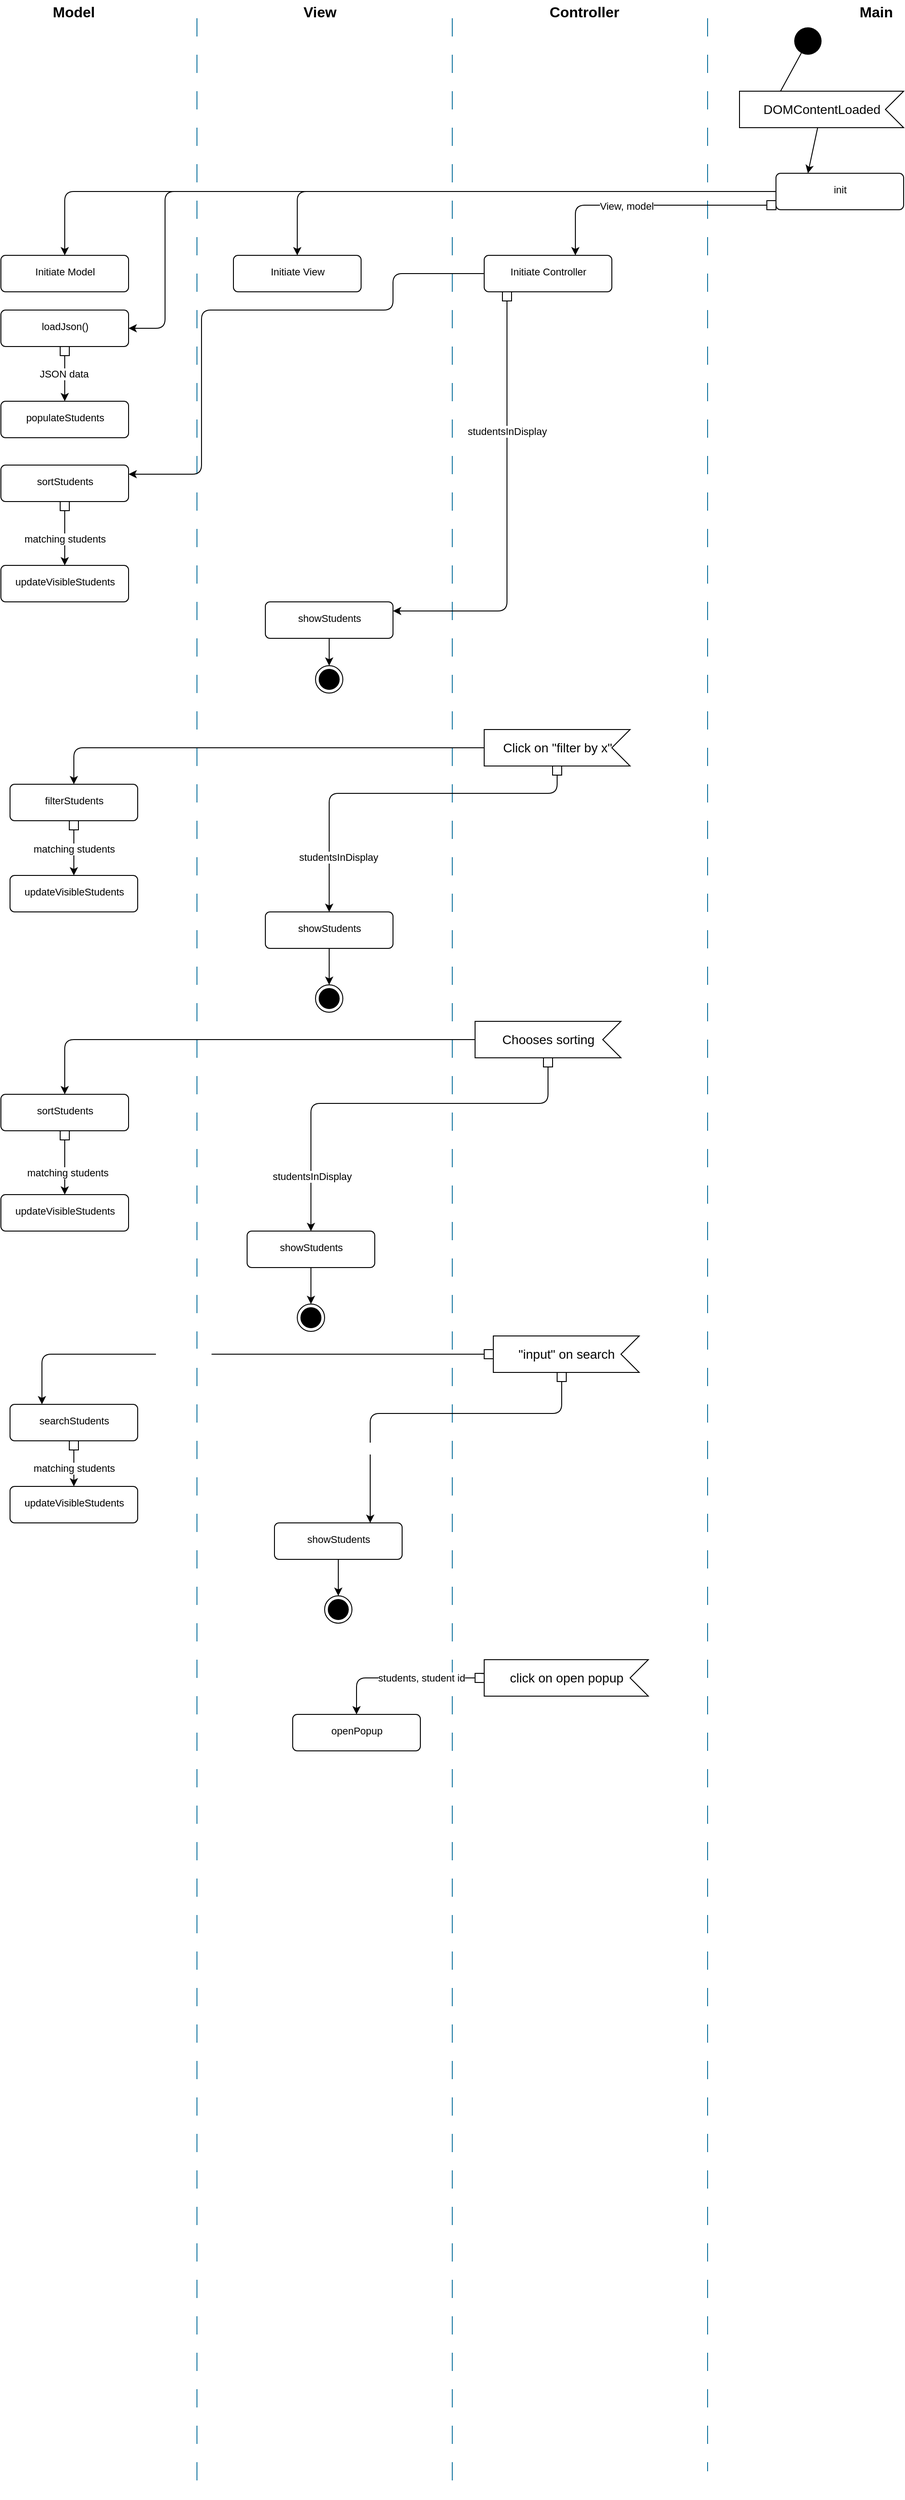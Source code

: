 <mxfile>
    <diagram id="uiXwka0j9Snq28UgmEb9" name="Page-1">
        <mxGraphModel dx="670" dy="430" grid="1" gridSize="10" guides="1" tooltips="1" connect="1" arrows="1" fold="1" page="1" pageScale="1" pageWidth="850" pageHeight="1100" background="none" math="0" shadow="0">
            <root>
                <mxCell id="0"/>
                <mxCell id="1" parent="0"/>
                <mxCell id="16" style="edgeStyle=none;html=1;entryX=0.25;entryY=0;entryDx=0;entryDy=0;fontSize=16;startArrow=none;" parent="1" source="52" target="14" edge="1">
                    <mxGeometry relative="1" as="geometry"/>
                </mxCell>
                <mxCell id="3" value="" style="ellipse;fillColor=#000000;strokeColor=none;" parent="1" vertex="1">
                    <mxGeometry x="900" y="50" width="30" height="30" as="geometry"/>
                </mxCell>
                <mxCell id="5" value="" style="line;strokeWidth=1;direction=south;html=1;dashed=1;dashPattern=20 20;fillColor=#b1ddf0;strokeColor=#10739e;" parent="1" vertex="1">
                    <mxGeometry x="240" y="40" width="10" height="2710" as="geometry"/>
                </mxCell>
                <mxCell id="6" value="Model" style="text;align=center;fontSize=16;fontStyle=1;spacing=-1;" parent="1" vertex="1">
                    <mxGeometry x="80" y="20" width="60" height="20" as="geometry"/>
                </mxCell>
                <mxCell id="7" value="View" style="text;align=center;fontSize=16;fontStyle=1;spacing=-1;" parent="1" vertex="1">
                    <mxGeometry x="350" y="20" width="60" height="20" as="geometry"/>
                </mxCell>
                <mxCell id="8" value="" style="line;strokeWidth=1;direction=south;html=1;dashed=1;dashPattern=20 20;fillColor=#b1ddf0;strokeColor=#10739e;" parent="1" vertex="1">
                    <mxGeometry x="520" y="40" width="10" height="2720" as="geometry"/>
                </mxCell>
                <mxCell id="9" value="Controller" style="text;align=center;fontSize=16;fontStyle=1;spacing=-1;" parent="1" vertex="1">
                    <mxGeometry x="640" y="20" width="60" height="20" as="geometry"/>
                </mxCell>
                <mxCell id="11" value="" style="line;strokeWidth=1;direction=south;html=1;dashed=1;dashPattern=20 20;fillColor=#b1ddf0;strokeColor=#10739e;" parent="1" vertex="1">
                    <mxGeometry x="800" y="40" width="10" height="2690" as="geometry"/>
                </mxCell>
                <mxCell id="12" value="Main" style="text;align=center;fontSize=16;fontStyle=1;spacing=-1;" parent="1" vertex="1">
                    <mxGeometry x="960" y="20" width="60" height="20" as="geometry"/>
                </mxCell>
                <mxCell id="22" style="edgeStyle=none;html=1;entryX=0.5;entryY=0;entryDx=0;entryDy=0;fontSize=16;" parent="1" source="14" target="20" edge="1">
                    <mxGeometry relative="1" as="geometry">
                        <Array as="points">
                            <mxPoint x="100" y="230"/>
                        </Array>
                    </mxGeometry>
                </mxCell>
                <mxCell id="14" value="&lt;font style=&quot;font-size: 11px&quot;&gt;init&lt;/font&gt;" style="html=1;align=center;verticalAlign=top;rounded=1;absoluteArcSize=1;arcSize=10;dashed=0;fontSize=16;" parent="1" vertex="1">
                    <mxGeometry x="880" y="210" width="140" height="40" as="geometry"/>
                </mxCell>
                <mxCell id="20" value="&lt;font style=&quot;font-size: 11px&quot;&gt;Initiate Model&lt;/font&gt;" style="html=1;align=center;verticalAlign=top;rounded=1;absoluteArcSize=1;arcSize=10;dashed=0;fontSize=16;" parent="1" vertex="1">
                    <mxGeometry x="30" y="300" width="140" height="40" as="geometry"/>
                </mxCell>
                <mxCell id="23" value="&lt;font style=&quot;font-size: 11px&quot;&gt;loadJson()&lt;/font&gt;" style="html=1;align=center;verticalAlign=top;rounded=1;absoluteArcSize=1;arcSize=10;dashed=0;fontSize=16;" parent="1" vertex="1">
                    <mxGeometry x="30" y="360" width="140" height="40" as="geometry"/>
                </mxCell>
                <mxCell id="25" style="edgeStyle=none;html=1;entryX=1;entryY=0.5;entryDx=0;entryDy=0;fontSize=16;" parent="1" source="14" target="23" edge="1">
                    <mxGeometry relative="1" as="geometry">
                        <mxPoint x="880" y="230.0" as="sourcePoint"/>
                        <mxPoint x="100" y="300" as="targetPoint"/>
                        <Array as="points">
                            <mxPoint x="210" y="230"/>
                            <mxPoint x="210" y="380"/>
                        </Array>
                    </mxGeometry>
                </mxCell>
                <mxCell id="26" value="&lt;font style=&quot;font-size: 11px&quot;&gt;Initiate View&lt;/font&gt;" style="html=1;align=center;verticalAlign=top;rounded=1;absoluteArcSize=1;arcSize=10;dashed=0;fontSize=16;" parent="1" vertex="1">
                    <mxGeometry x="285" y="300" width="140" height="40" as="geometry"/>
                </mxCell>
                <mxCell id="58" style="edgeStyle=none;html=1;entryX=1;entryY=0.25;entryDx=0;entryDy=0;fontSize=11;fontColor=#050505;exitX=0;exitY=0.5;exitDx=0;exitDy=0;" parent="1" source="27" target="57" edge="1">
                    <mxGeometry relative="1" as="geometry">
                        <Array as="points">
                            <mxPoint x="460" y="320"/>
                            <mxPoint x="460" y="360"/>
                            <mxPoint x="250" y="360"/>
                            <mxPoint x="250" y="540"/>
                        </Array>
                    </mxGeometry>
                </mxCell>
                <mxCell id="27" value="&lt;font style=&quot;font-size: 11px&quot;&gt;Initiate Controller&lt;/font&gt;" style="html=1;align=center;verticalAlign=top;rounded=1;absoluteArcSize=1;arcSize=10;dashed=0;fontSize=16;" parent="1" vertex="1">
                    <mxGeometry x="560" y="300" width="140" height="40" as="geometry"/>
                </mxCell>
                <mxCell id="29" style="edgeStyle=none;html=1;entryX=0.5;entryY=0;entryDx=0;entryDy=0;fontSize=16;" parent="1" source="14" target="26" edge="1">
                    <mxGeometry relative="1" as="geometry">
                        <mxPoint x="880" y="230.0" as="sourcePoint"/>
                        <mxPoint x="100" y="300" as="targetPoint"/>
                        <Array as="points">
                            <mxPoint x="355" y="230"/>
                        </Array>
                    </mxGeometry>
                </mxCell>
                <mxCell id="32" value="&lt;font style=&quot;font-size: 11px&quot;&gt;populateStudents&lt;/font&gt;" style="html=1;align=center;verticalAlign=top;rounded=1;absoluteArcSize=1;arcSize=10;dashed=0;fontSize=16;" parent="1" vertex="1">
                    <mxGeometry x="30" y="460" width="140" height="40" as="geometry"/>
                </mxCell>
                <mxCell id="37" value="" style="edgeStyle=none;html=1;fontSize=11;entryX=0.5;entryY=0;entryDx=0;entryDy=0;" parent="1" source="34" edge="1" target="32">
                    <mxGeometry relative="1" as="geometry">
                        <mxPoint x="45" y="460" as="targetPoint"/>
                    </mxGeometry>
                </mxCell>
                <mxCell id="38" value="JSON data" style="edgeLabel;html=1;align=center;verticalAlign=middle;resizable=0;points=[];fontSize=11;" parent="37" vertex="1" connectable="0">
                    <mxGeometry x="-0.222" y="-1" relative="1" as="geometry">
                        <mxPoint as="offset"/>
                    </mxGeometry>
                </mxCell>
                <mxCell id="34" value="" style="fillColor=#ffffff;strokeColor=#000000;fontSize=11;" parent="1" vertex="1">
                    <mxGeometry x="95" y="400" width="10" height="10" as="geometry"/>
                </mxCell>
                <mxCell id="39" style="edgeStyle=none;html=1;fontSize=16;exitX=0;exitY=0.5;exitDx=0;exitDy=0;" parent="1" source="40" edge="1">
                    <mxGeometry relative="1" as="geometry">
                        <mxPoint x="880" y="240" as="sourcePoint"/>
                        <mxPoint x="660" y="300" as="targetPoint"/>
                        <Array as="points">
                            <mxPoint x="660" y="245"/>
                        </Array>
                    </mxGeometry>
                </mxCell>
                <mxCell id="41" value="View, model" style="edgeLabel;html=1;align=center;verticalAlign=middle;resizable=0;points=[];fontSize=11;" parent="39" vertex="1" connectable="0">
                    <mxGeometry x="0.162" y="1" relative="1" as="geometry">
                        <mxPoint as="offset"/>
                    </mxGeometry>
                </mxCell>
                <mxCell id="40" value="" style="fillColor=#ffffff;strokeColor=#000000;fontSize=11;" parent="1" vertex="1">
                    <mxGeometry x="870" y="240" width="10" height="10" as="geometry"/>
                </mxCell>
                <mxCell id="241" style="edgeStyle=none;html=1;entryX=0.5;entryY=0;entryDx=0;entryDy=0;" edge="1" parent="1" source="42" target="170">
                    <mxGeometry relative="1" as="geometry"/>
                </mxCell>
                <mxCell id="42" value="&lt;font style=&quot;font-size: 11px&quot;&gt;showStudents&lt;/font&gt;" style="html=1;align=center;verticalAlign=top;rounded=1;absoluteArcSize=1;arcSize=10;dashed=0;fontSize=16;" parent="1" vertex="1">
                    <mxGeometry x="320" y="680" width="140" height="40" as="geometry"/>
                </mxCell>
                <mxCell id="45" style="edgeStyle=none;html=1;entryX=1;entryY=0.25;entryDx=0;entryDy=0;fontSize=11;exitX=0.5;exitY=1;exitDx=0;exitDy=0;" parent="1" source="46" target="42" edge="1">
                    <mxGeometry relative="1" as="geometry">
                        <mxPoint x="695" y="375" as="sourcePoint"/>
                        <mxPoint x="560" y="435" as="targetPoint"/>
                        <Array as="points">
                            <mxPoint x="585" y="690"/>
                        </Array>
                    </mxGeometry>
                </mxCell>
                <mxCell id="49" value="studentsInDisplay" style="edgeLabel;html=1;align=left;verticalAlign=middle;resizable=0;points=[];fontSize=11;rotation=0;" parent="45" vertex="1" connectable="0">
                    <mxGeometry x="-0.516" relative="1" as="geometry">
                        <mxPoint x="-45" y="30" as="offset"/>
                    </mxGeometry>
                </mxCell>
                <mxCell id="46" value="" style="fillColor=#ffffff;strokeColor=#000000;fontSize=11;" parent="1" vertex="1">
                    <mxGeometry x="580" y="340" width="10" height="10" as="geometry"/>
                </mxCell>
                <mxCell id="65" style="edgeStyle=none;html=1;entryX=0.5;entryY=0;entryDx=0;entryDy=0;fontSize=11;fontColor=#FFFFFF;exitX=1;exitY=0.5;exitDx=0;exitDy=0;exitPerimeter=0;" parent="1" source="51" target="206" edge="1">
                    <mxGeometry relative="1" as="geometry">
                        <mxPoint x="630" y="825" as="targetPoint"/>
                        <Array as="points">
                            <mxPoint x="110" y="840"/>
                        </Array>
                    </mxGeometry>
                </mxCell>
                <mxCell id="210" style="edgeStyle=none;html=1;entryX=0.5;entryY=0;entryDx=0;entryDy=0;exitX=0.5;exitY=1;exitDx=0;exitDy=0;" edge="1" parent="1" source="211" target="207">
                    <mxGeometry relative="1" as="geometry">
                        <Array as="points">
                            <mxPoint x="640" y="890"/>
                            <mxPoint x="390" y="890"/>
                        </Array>
                    </mxGeometry>
                </mxCell>
                <mxCell id="213" value="studentsInDisplay" style="edgeLabel;html=1;align=center;verticalAlign=middle;resizable=0;points=[];" vertex="1" connectable="0" parent="210">
                    <mxGeometry x="-0.189" relative="1" as="geometry">
                        <mxPoint x="-98" y="70" as="offset"/>
                    </mxGeometry>
                </mxCell>
                <mxCell id="51" value="Click on &quot;filter by x&quot;" style="html=1;shape=mxgraph.infographic.ribbonSimple;notch1=20;notch2=0;align=center;verticalAlign=middle;fontSize=14;fontStyle=0;flipH=1;fillColor=#FFFFFF;fontColor=#050505;" parent="1" vertex="1">
                    <mxGeometry x="560" y="820" width="160" height="40" as="geometry"/>
                </mxCell>
                <mxCell id="52" value="DOMContentLoaded" style="html=1;shape=mxgraph.infographic.ribbonSimple;notch1=20;notch2=0;align=center;verticalAlign=middle;fontSize=14;fontStyle=0;flipH=1;fillColor=#FFFFFF;fontColor=#050505;" parent="1" vertex="1">
                    <mxGeometry x="840" y="120" width="180" height="40" as="geometry"/>
                </mxCell>
                <mxCell id="53" value="" style="edgeStyle=none;html=1;entryX=0.25;entryY=0;entryDx=0;entryDy=0;fontSize=16;endArrow=none;" parent="1" source="3" target="52" edge="1">
                    <mxGeometry relative="1" as="geometry">
                        <mxPoint x="915" y="80" as="sourcePoint"/>
                        <mxPoint x="915" y="210" as="targetPoint"/>
                    </mxGeometry>
                </mxCell>
                <mxCell id="57" value="&lt;font style=&quot;font-size: 11px&quot;&gt;sortStudents&lt;/font&gt;" style="html=1;align=center;verticalAlign=top;rounded=1;absoluteArcSize=1;arcSize=10;dashed=0;fontSize=16;" parent="1" vertex="1">
                    <mxGeometry x="30" y="530" width="140" height="40" as="geometry"/>
                </mxCell>
                <mxCell id="202" style="edgeStyle=none;html=1;entryX=0.5;entryY=0;entryDx=0;entryDy=0;" edge="1" parent="1" source="83" target="88">
                    <mxGeometry relative="1" as="geometry">
                        <Array as="points">
                            <mxPoint x="100" y="1160"/>
                        </Array>
                    </mxGeometry>
                </mxCell>
                <mxCell id="203" style="edgeStyle=none;html=1;entryX=0.5;entryY=0;entryDx=0;entryDy=0;exitX=0.5;exitY=1;exitDx=0;exitDy=0;" edge="1" parent="1" source="204" target="89">
                    <mxGeometry relative="1" as="geometry">
                        <Array as="points">
                            <mxPoint x="630" y="1230"/>
                            <mxPoint x="370" y="1230"/>
                        </Array>
                    </mxGeometry>
                </mxCell>
                <mxCell id="205" value="studentsInDisplay" style="edgeLabel;html=1;align=center;verticalAlign=middle;resizable=0;points=[];" vertex="1" connectable="0" parent="203">
                    <mxGeometry x="0.02" y="1" relative="1" as="geometry">
                        <mxPoint x="-75" y="79" as="offset"/>
                    </mxGeometry>
                </mxCell>
                <mxCell id="83" value="Chooses sorting" style="html=1;shape=mxgraph.infographic.ribbonSimple;notch1=20;notch2=0;align=center;verticalAlign=middle;fontSize=14;fontStyle=0;flipH=1;fillColor=#FFFFFF;fontColor=#050505;" parent="1" vertex="1">
                    <mxGeometry x="550" y="1140" width="160" height="40" as="geometry"/>
                </mxCell>
                <mxCell id="88" value="&lt;font style=&quot;font-size: 11px&quot;&gt;sortStudents&lt;/font&gt;" style="html=1;align=center;verticalAlign=top;rounded=1;absoluteArcSize=1;arcSize=10;dashed=0;fontSize=16;" parent="1" vertex="1">
                    <mxGeometry x="30" y="1220" width="140" height="40" as="geometry"/>
                </mxCell>
                <mxCell id="242" style="edgeStyle=none;html=1;entryX=0.5;entryY=0;entryDx=0;entryDy=0;" edge="1" parent="1" source="89" target="172">
                    <mxGeometry relative="1" as="geometry"/>
                </mxCell>
                <mxCell id="89" value="&lt;span style=&quot;font-size: 11px&quot;&gt;showStudents&lt;/span&gt;" style="html=1;align=center;verticalAlign=top;rounded=1;absoluteArcSize=1;arcSize=10;dashed=0;fontSize=16;" parent="1" vertex="1">
                    <mxGeometry x="300" y="1370" width="140" height="40" as="geometry"/>
                </mxCell>
                <mxCell id="139" value="&quot;input&quot; on search" style="html=1;shape=mxgraph.infographic.ribbonSimple;notch1=20;notch2=0;align=center;verticalAlign=middle;fontSize=14;fontStyle=0;flipH=1;fillColor=#FFFFFF;fontColor=#050505;" parent="1" vertex="1">
                    <mxGeometry x="570" y="1485" width="160" height="40" as="geometry"/>
                </mxCell>
                <mxCell id="214" style="edgeStyle=none;html=1;entryX=0.5;entryY=0;entryDx=0;entryDy=0;startArrow=none;" edge="1" parent="1" source="163" target="162">
                    <mxGeometry relative="1" as="geometry"/>
                </mxCell>
                <mxCell id="220" value="matching students" style="edgeLabel;html=1;align=center;verticalAlign=middle;resizable=0;points=[];" vertex="1" connectable="0" parent="214">
                    <mxGeometry x="0.18" y="3" relative="1" as="geometry">
                        <mxPoint x="-3" y="-4" as="offset"/>
                    </mxGeometry>
                </mxCell>
                <mxCell id="149" value="&lt;font style=&quot;font-size: 11px&quot;&gt;searchStudents&lt;/font&gt;" style="html=1;align=center;verticalAlign=top;rounded=1;absoluteArcSize=1;arcSize=10;dashed=0;fontSize=16;" parent="1" vertex="1">
                    <mxGeometry x="40" y="1560" width="140" height="40" as="geometry"/>
                </mxCell>
                <mxCell id="246" style="edgeStyle=none;html=1;entryX=0.5;entryY=0;entryDx=0;entryDy=0;" edge="1" parent="1" source="153" target="245">
                    <mxGeometry relative="1" as="geometry"/>
                </mxCell>
                <mxCell id="153" value="&lt;font style=&quot;font-size: 11px&quot;&gt;showStudents&lt;/font&gt;" style="html=1;align=center;verticalAlign=top;rounded=1;absoluteArcSize=1;arcSize=10;dashed=0;fontSize=16;" parent="1" vertex="1">
                    <mxGeometry x="330" y="1690" width="140" height="40" as="geometry"/>
                </mxCell>
                <mxCell id="154" style="edgeStyle=none;html=1;entryX=0.75;entryY=0;entryDx=0;entryDy=0;fontSize=11;fontColor=#FFFFFF;" parent="1" source="156" target="153" edge="1">
                    <mxGeometry relative="1" as="geometry">
                        <Array as="points">
                            <mxPoint x="645" y="1570"/>
                            <mxPoint x="435" y="1570"/>
                        </Array>
                    </mxGeometry>
                </mxCell>
                <mxCell id="155" value="students in display&lt;br&gt;" style="edgeLabel;html=1;align=left;verticalAlign=middle;resizable=0;points=[];fontSize=11;fontColor=#FFFFFF;" parent="154" vertex="1" connectable="0">
                    <mxGeometry x="0.547" y="-2" relative="1" as="geometry">
                        <mxPoint x="-43" as="offset"/>
                    </mxGeometry>
                </mxCell>
                <mxCell id="156" value="" style="fillColor=#ffffff;strokeColor=#000000;fontSize=11;" parent="1" vertex="1">
                    <mxGeometry x="640" y="1525" width="10" height="10" as="geometry"/>
                </mxCell>
                <mxCell id="159" style="edgeStyle=none;html=1;entryX=0.25;entryY=0;entryDx=0;entryDy=0;fontSize=11;fontColor=#FFFFFF;" parent="1" source="161" target="149" edge="1">
                    <mxGeometry relative="1" as="geometry">
                        <Array as="points">
                            <mxPoint x="260" y="1505"/>
                            <mxPoint x="75" y="1505"/>
                        </Array>
                    </mxGeometry>
                </mxCell>
                <mxCell id="160" value="Search input" style="edgeLabel;html=1;align=center;verticalAlign=middle;resizable=0;points=[];fontSize=11;fontColor=#FFFFFF;" parent="159" vertex="1" connectable="0">
                    <mxGeometry x="0.771" y="2" relative="1" as="geometry">
                        <mxPoint x="148" y="-2" as="offset"/>
                    </mxGeometry>
                </mxCell>
                <mxCell id="161" value="" style="fillColor=#ffffff;strokeColor=#000000;fontSize=11;" parent="1" vertex="1">
                    <mxGeometry x="560" y="1500" width="10" height="10" as="geometry"/>
                </mxCell>
                <mxCell id="162" value="&lt;font style=&quot;font-size: 11px&quot;&gt;updateVisibleStudents&lt;/font&gt;" style="html=1;align=center;verticalAlign=top;rounded=1;absoluteArcSize=1;arcSize=10;dashed=0;fontSize=16;" parent="1" vertex="1">
                    <mxGeometry x="40" y="1650" width="140" height="40" as="geometry"/>
                </mxCell>
                <mxCell id="172" value="" style="ellipse;html=1;shape=endState;fillColor=#000000;strokeColor=#000000;fontSize=11;fontColor=#FFFFFF;" parent="1" vertex="1">
                    <mxGeometry x="355" y="1450" width="30" height="30" as="geometry"/>
                </mxCell>
                <mxCell id="176" style="edgeStyle=none;html=1;entryX=0.5;entryY=0;entryDx=0;entryDy=0;fontSize=11;fontColor=#FFFFFF;startArrow=none;" parent="1" source="249" target="181" edge="1">
                    <mxGeometry relative="1" as="geometry">
                        <Array as="points">
                            <mxPoint x="420" y="1860"/>
                        </Array>
                    </mxGeometry>
                </mxCell>
                <mxCell id="181" value="&lt;font style=&quot;font-size: 11px&quot;&gt;openPopup&lt;/font&gt;" style="html=1;align=center;verticalAlign=top;rounded=1;absoluteArcSize=1;arcSize=10;dashed=0;fontSize=16;" parent="1" vertex="1">
                    <mxGeometry x="350" y="1900" width="140" height="40" as="geometry"/>
                </mxCell>
                <mxCell id="201" value="click on open popup" style="html=1;shape=mxgraph.infographic.ribbonSimple;notch1=20;notch2=0;align=center;verticalAlign=middle;fontSize=14;fontStyle=0;flipH=1;fillColor=#FFFFFF;fontColor=#050505;" parent="1" vertex="1">
                    <mxGeometry x="560" y="1840" width="180" height="40" as="geometry"/>
                </mxCell>
                <mxCell id="204" value="" style="fillColor=#ffffff;strokeColor=#000000;fontSize=11;" vertex="1" parent="1">
                    <mxGeometry x="625" y="1180" width="10" height="10" as="geometry"/>
                </mxCell>
                <mxCell id="206" value="&lt;font style=&quot;font-size: 11px&quot;&gt;filterStudents&lt;/font&gt;" style="html=1;align=center;verticalAlign=top;rounded=1;absoluteArcSize=1;arcSize=10;dashed=0;fontSize=16;" vertex="1" parent="1">
                    <mxGeometry x="40" y="880" width="140" height="40" as="geometry"/>
                </mxCell>
                <mxCell id="209" style="edgeStyle=none;html=1;entryX=0.5;entryY=0;entryDx=0;entryDy=0;" edge="1" parent="1" source="207" target="208">
                    <mxGeometry relative="1" as="geometry"/>
                </mxCell>
                <mxCell id="207" value="&lt;span style=&quot;font-size: 11px&quot;&gt;showStudents&lt;/span&gt;" style="html=1;align=center;verticalAlign=top;rounded=1;absoluteArcSize=1;arcSize=10;dashed=0;fontSize=16;" vertex="1" parent="1">
                    <mxGeometry x="320" y="1020" width="140" height="40" as="geometry"/>
                </mxCell>
                <mxCell id="208" value="" style="ellipse;html=1;shape=endState;fillColor=#000000;strokeColor=#000000;fontSize=11;fontColor=#FFFFFF;" vertex="1" parent="1">
                    <mxGeometry x="375" y="1100" width="30" height="30" as="geometry"/>
                </mxCell>
                <mxCell id="211" value="" style="fillColor=#ffffff;strokeColor=#000000;fontSize=11;" vertex="1" parent="1">
                    <mxGeometry x="635" y="860" width="10" height="10" as="geometry"/>
                </mxCell>
                <mxCell id="163" value="" style="fillColor=#ffffff;strokeColor=#000000;fontSize=11;" parent="1" vertex="1">
                    <mxGeometry x="105" y="1600" width="10" height="10" as="geometry"/>
                </mxCell>
                <mxCell id="219" value="" style="edgeStyle=none;html=1;entryX=0.5;entryY=0;entryDx=0;entryDy=0;endArrow=none;" edge="1" parent="1" source="149" target="163">
                    <mxGeometry relative="1" as="geometry">
                        <mxPoint x="110" y="1650" as="sourcePoint"/>
                        <mxPoint x="110" y="1770" as="targetPoint"/>
                    </mxGeometry>
                </mxCell>
                <mxCell id="222" value="" style="fillColor=#ffffff;strokeColor=#000000;fontSize=11;" vertex="1" parent="1">
                    <mxGeometry x="95" y="1260" width="10" height="10" as="geometry"/>
                </mxCell>
                <mxCell id="223" style="edgeStyle=none;html=1;entryX=0.5;entryY=0;entryDx=0;entryDy=0;startArrow=none;" edge="1" source="222" target="225" parent="1">
                    <mxGeometry relative="1" as="geometry"/>
                </mxCell>
                <mxCell id="224" value="matching students" style="edgeLabel;html=1;align=center;verticalAlign=middle;resizable=0;points=[];" vertex="1" connectable="0" parent="223">
                    <mxGeometry x="0.18" y="3" relative="1" as="geometry">
                        <mxPoint as="offset"/>
                    </mxGeometry>
                </mxCell>
                <mxCell id="225" value="&lt;font style=&quot;font-size: 11px&quot;&gt;updateVisibleStudents&lt;/font&gt;" style="html=1;align=center;verticalAlign=top;rounded=1;absoluteArcSize=1;arcSize=10;dashed=0;fontSize=16;" vertex="1" parent="1">
                    <mxGeometry x="30" y="1330" width="140" height="40" as="geometry"/>
                </mxCell>
                <mxCell id="228" value="" style="fillColor=#ffffff;strokeColor=#000000;fontSize=11;" vertex="1" parent="1">
                    <mxGeometry x="105" y="920" width="10" height="10" as="geometry"/>
                </mxCell>
                <mxCell id="229" style="edgeStyle=none;html=1;entryX=0.5;entryY=0;entryDx=0;entryDy=0;startArrow=none;" edge="1" source="228" target="231" parent="1">
                    <mxGeometry relative="1" as="geometry"/>
                </mxCell>
                <mxCell id="230" value="matching students" style="edgeLabel;html=1;align=center;verticalAlign=middle;resizable=0;points=[];" vertex="1" connectable="0" parent="229">
                    <mxGeometry x="0.18" y="3" relative="1" as="geometry">
                        <mxPoint x="-3" y="-9" as="offset"/>
                    </mxGeometry>
                </mxCell>
                <mxCell id="231" value="&lt;font style=&quot;font-size: 11px&quot;&gt;updateVisibleStudents&lt;/font&gt;" style="html=1;align=center;verticalAlign=top;rounded=1;absoluteArcSize=1;arcSize=10;dashed=0;fontSize=16;" vertex="1" parent="1">
                    <mxGeometry x="40" y="980" width="140" height="40" as="geometry"/>
                </mxCell>
                <mxCell id="236" value="&lt;font style=&quot;font-size: 11px&quot;&gt;updateVisibleStudents&lt;/font&gt;" style="html=1;align=center;verticalAlign=top;rounded=1;absoluteArcSize=1;arcSize=10;dashed=0;fontSize=16;" vertex="1" parent="1">
                    <mxGeometry x="30" y="640" width="140" height="40" as="geometry"/>
                </mxCell>
                <mxCell id="237" style="edgeStyle=none;html=1;entryX=0.5;entryY=0;entryDx=0;entryDy=0;startArrow=none;" edge="1" source="239" target="236" parent="1">
                    <mxGeometry relative="1" as="geometry"/>
                </mxCell>
                <mxCell id="238" value="matching students" style="edgeLabel;html=1;align=center;verticalAlign=middle;resizable=0;points=[];" vertex="1" connectable="0" parent="237">
                    <mxGeometry x="0.18" y="3" relative="1" as="geometry">
                        <mxPoint x="-3" y="-5" as="offset"/>
                    </mxGeometry>
                </mxCell>
                <mxCell id="239" value="" style="fillColor=#ffffff;strokeColor=#000000;fontSize=11;" vertex="1" parent="1">
                    <mxGeometry x="95" y="570" width="10" height="10" as="geometry"/>
                </mxCell>
                <mxCell id="170" value="" style="ellipse;html=1;shape=endState;fillColor=#000000;strokeColor=#000000;fontSize=11;fontColor=#FFFFFF;" parent="1" vertex="1">
                    <mxGeometry x="375" y="750" width="30" height="30" as="geometry"/>
                </mxCell>
                <mxCell id="245" value="" style="ellipse;html=1;shape=endState;fillColor=#000000;strokeColor=#000000;fontSize=11;fontColor=#FFFFFF;" vertex="1" parent="1">
                    <mxGeometry x="385" y="1770" width="30" height="30" as="geometry"/>
                </mxCell>
                <mxCell id="249" value="" style="fillColor=#ffffff;strokeColor=#000000;fontSize=11;" vertex="1" parent="1">
                    <mxGeometry x="550" y="1855" width="10" height="10" as="geometry"/>
                </mxCell>
                <mxCell id="250" value="" style="edgeStyle=none;html=1;entryX=0.5;entryY=0;entryDx=0;entryDy=0;fontSize=11;fontColor=#FFFFFF;endArrow=none;" edge="1" parent="1" source="201" target="249">
                    <mxGeometry relative="1" as="geometry">
                        <mxPoint x="560" y="1860" as="sourcePoint"/>
                        <mxPoint x="420" y="1900" as="targetPoint"/>
                        <Array as="points"/>
                    </mxGeometry>
                </mxCell>
                <mxCell id="251" value="students, student id" style="edgeLabel;html=1;align=center;verticalAlign=middle;resizable=0;points=[];" vertex="1" connectable="0" parent="250">
                    <mxGeometry x="-0.326" y="-1" relative="1" as="geometry">
                        <mxPoint x="-68" y="6" as="offset"/>
                    </mxGeometry>
                </mxCell>
            </root>
        </mxGraphModel>
    </diagram>
</mxfile>